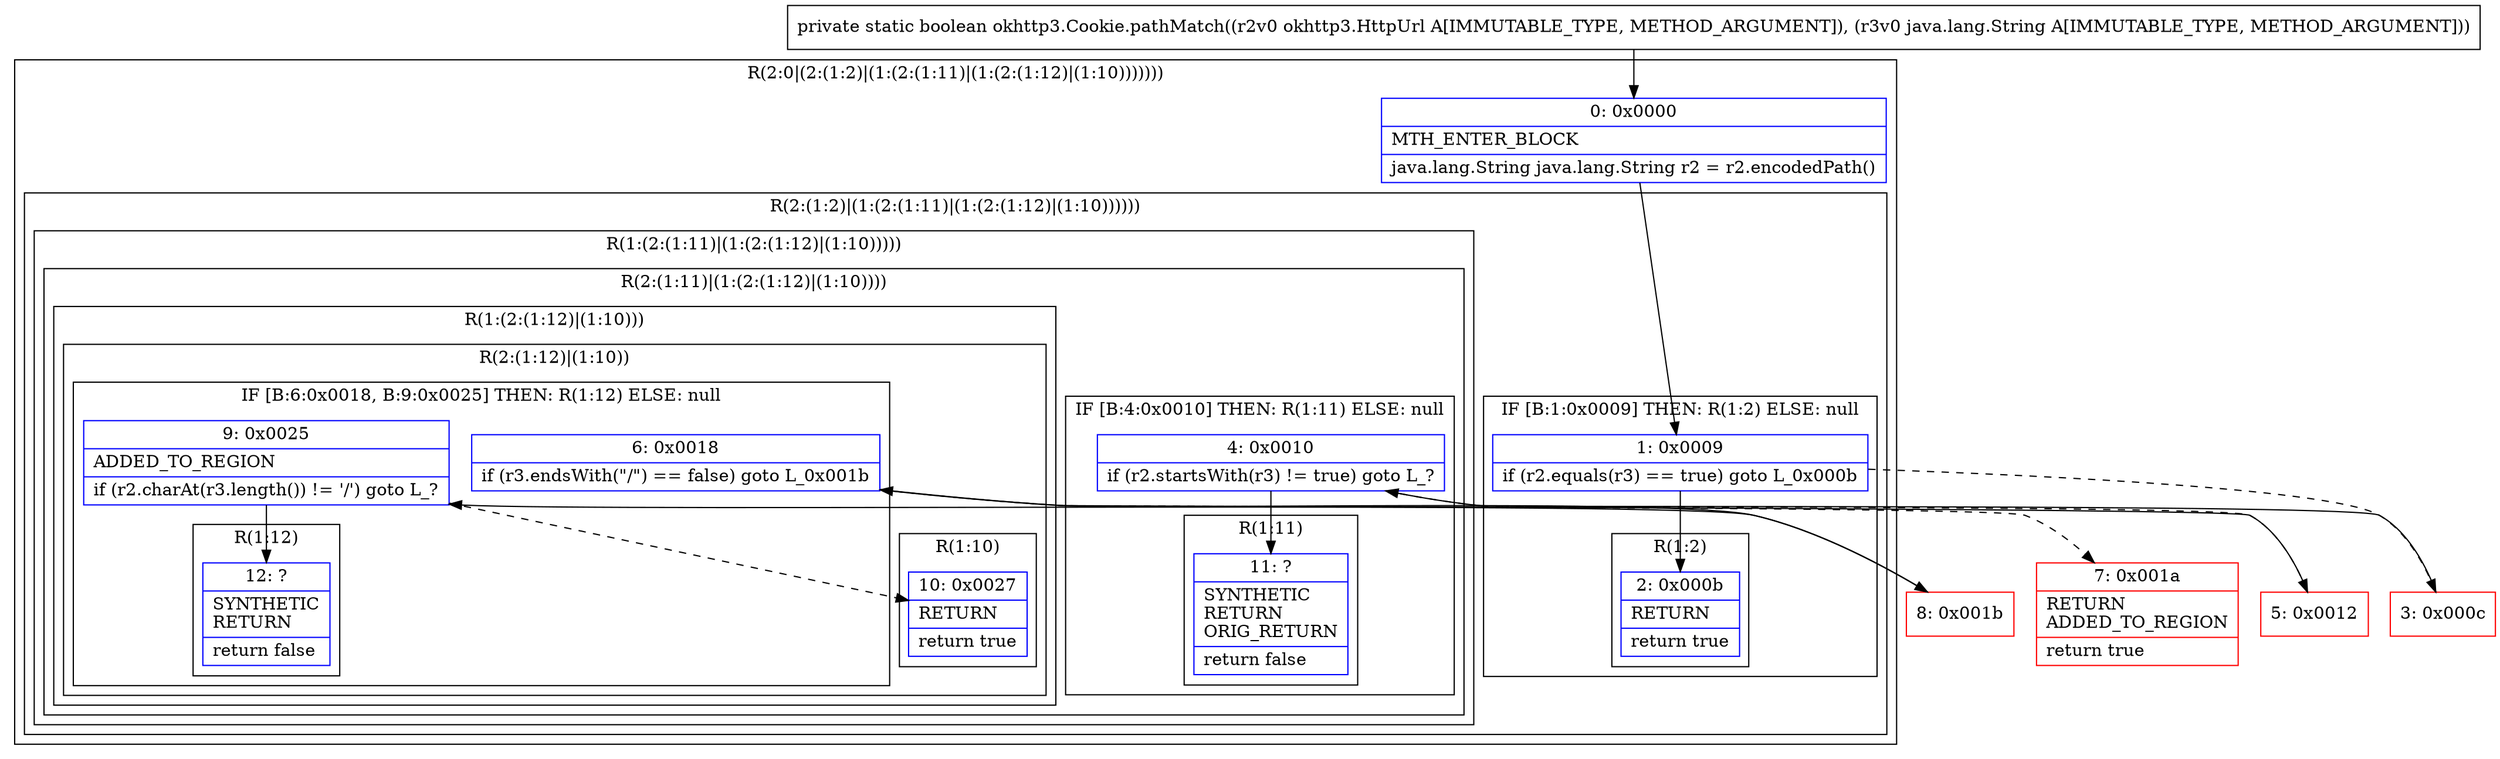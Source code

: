 digraph "CFG forokhttp3.Cookie.pathMatch(Lokhttp3\/HttpUrl;Ljava\/lang\/String;)Z" {
subgraph cluster_Region_1811185035 {
label = "R(2:0|(2:(1:2)|(1:(2:(1:11)|(1:(2:(1:12)|(1:10)))))))";
node [shape=record,color=blue];
Node_0 [shape=record,label="{0\:\ 0x0000|MTH_ENTER_BLOCK\l|java.lang.String java.lang.String r2 = r2.encodedPath()\l}"];
subgraph cluster_Region_1130865667 {
label = "R(2:(1:2)|(1:(2:(1:11)|(1:(2:(1:12)|(1:10))))))";
node [shape=record,color=blue];
subgraph cluster_IfRegion_339911774 {
label = "IF [B:1:0x0009] THEN: R(1:2) ELSE: null";
node [shape=record,color=blue];
Node_1 [shape=record,label="{1\:\ 0x0009|if (r2.equals(r3) == true) goto L_0x000b\l}"];
subgraph cluster_Region_43773504 {
label = "R(1:2)";
node [shape=record,color=blue];
Node_2 [shape=record,label="{2\:\ 0x000b|RETURN\l|return true\l}"];
}
}
subgraph cluster_Region_1628303814 {
label = "R(1:(2:(1:11)|(1:(2:(1:12)|(1:10)))))";
node [shape=record,color=blue];
subgraph cluster_Region_1557153670 {
label = "R(2:(1:11)|(1:(2:(1:12)|(1:10))))";
node [shape=record,color=blue];
subgraph cluster_IfRegion_488480174 {
label = "IF [B:4:0x0010] THEN: R(1:11) ELSE: null";
node [shape=record,color=blue];
Node_4 [shape=record,label="{4\:\ 0x0010|if (r2.startsWith(r3) != true) goto L_?\l}"];
subgraph cluster_Region_577353635 {
label = "R(1:11)";
node [shape=record,color=blue];
Node_11 [shape=record,label="{11\:\ ?|SYNTHETIC\lRETURN\lORIG_RETURN\l|return false\l}"];
}
}
subgraph cluster_Region_2136843328 {
label = "R(1:(2:(1:12)|(1:10)))";
node [shape=record,color=blue];
subgraph cluster_Region_1909516716 {
label = "R(2:(1:12)|(1:10))";
node [shape=record,color=blue];
subgraph cluster_IfRegion_670663842 {
label = "IF [B:6:0x0018, B:9:0x0025] THEN: R(1:12) ELSE: null";
node [shape=record,color=blue];
Node_6 [shape=record,label="{6\:\ 0x0018|if (r3.endsWith(\"\/\") == false) goto L_0x001b\l}"];
Node_9 [shape=record,label="{9\:\ 0x0025|ADDED_TO_REGION\l|if (r2.charAt(r3.length()) != '\/') goto L_?\l}"];
subgraph cluster_Region_803372135 {
label = "R(1:12)";
node [shape=record,color=blue];
Node_12 [shape=record,label="{12\:\ ?|SYNTHETIC\lRETURN\l|return false\l}"];
}
}
subgraph cluster_Region_1087967895 {
label = "R(1:10)";
node [shape=record,color=blue];
Node_10 [shape=record,label="{10\:\ 0x0027|RETURN\l|return true\l}"];
}
}
}
}
}
}
}
Node_3 [shape=record,color=red,label="{3\:\ 0x000c}"];
Node_5 [shape=record,color=red,label="{5\:\ 0x0012}"];
Node_7 [shape=record,color=red,label="{7\:\ 0x001a|RETURN\lADDED_TO_REGION\l|return true\l}"];
Node_8 [shape=record,color=red,label="{8\:\ 0x001b}"];
MethodNode[shape=record,label="{private static boolean okhttp3.Cookie.pathMatch((r2v0 okhttp3.HttpUrl A[IMMUTABLE_TYPE, METHOD_ARGUMENT]), (r3v0 java.lang.String A[IMMUTABLE_TYPE, METHOD_ARGUMENT])) }"];
MethodNode -> Node_0;
Node_0 -> Node_1;
Node_1 -> Node_2;
Node_1 -> Node_3[style=dashed];
Node_4 -> Node_5[style=dashed];
Node_4 -> Node_11;
Node_6 -> Node_7[style=dashed];
Node_6 -> Node_8;
Node_9 -> Node_10[style=dashed];
Node_9 -> Node_12;
Node_3 -> Node_4;
Node_5 -> Node_6;
Node_8 -> Node_9;
}

